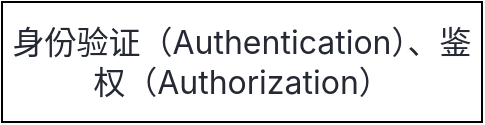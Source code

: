 <mxfile>
    <diagram id="6a4NAxlRQzVZS10hpD-J" name="第 1 页">
        <mxGraphModel dx="246" dy="647" grid="1" gridSize="10" guides="1" tooltips="1" connect="1" arrows="1" fold="1" page="1" pageScale="1" pageWidth="827" pageHeight="1169" math="0" shadow="0">
            <root>
                <mxCell id="0"/>
                <mxCell id="1" parent="0"/>
                <mxCell id="2" value="&lt;span style=&quot;color: rgb(37, 41, 51); font-family: -apple-system, system-ui, &amp;quot;Segoe UI&amp;quot;, Roboto, Ubuntu, Cantarell, &amp;quot;Noto Sans&amp;quot;, sans-serif, &amp;quot;system-ui&amp;quot;, &amp;quot;Helvetica Neue&amp;quot;, &amp;quot;PingFang SC&amp;quot;, &amp;quot;Hiragino Sans GB&amp;quot;, &amp;quot;Microsoft YaHei&amp;quot;, Arial; font-size: 16px; text-align: start; background-color: rgb(255, 255, 255);&quot;&gt;身份验证（Authentication）、鉴权（Authorization）&lt;/span&gt;" style="rounded=0;whiteSpace=wrap;html=1;" vertex="1" parent="1">
                    <mxGeometry x="30" y="120" width="240" height="60" as="geometry"/>
                </mxCell>
            </root>
        </mxGraphModel>
    </diagram>
</mxfile>
